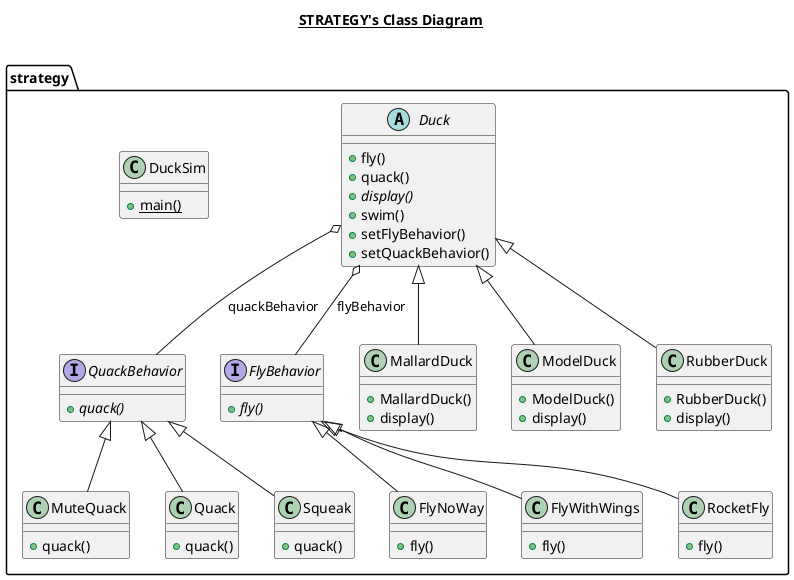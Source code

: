 @startuml

title __STRATEGY's Class Diagram__\n

  package strategy {
    abstract class Duck {
        + fly()
        + quack()
        {abstract} + display()
        + swim()
        + setFlyBehavior()
        + setQuackBehavior()
    }
  }
  

  package strategy {
    class DuckSim {
        {static} + main()
    }
  }
  

  package strategy {
    interface FlyBehavior {
        {abstract} + fly()
    }
  }
  

  package strategy {
    class FlyNoWay {
        + fly()
    }
  }
  

  package strategy {
    class FlyWithWings {
        + fly()
    }
  }
  

  package strategy {
    class MallardDuck {
        + MallardDuck()
        + display()
    }
  }
  

  package strategy {
    class ModelDuck {
        + ModelDuck()
        + display()
    }
  }
  

  package strategy {
    class MuteQuack {
        + quack()
    }
  }
  

  package strategy {
    class Quack {
        + quack()
    }
  }
  

  package strategy {
    interface QuackBehavior {
        {abstract} + quack()
    }
  }
  

  package strategy {
    class RocketFly {
        + fly()
    }
  }
  

  package strategy {
    class RubberDuck {
        + RubberDuck()
        + display()
    }
  }
  

  package strategy {
    class Squeak {
        + quack()
    }
  }
  

  Duck o-- FlyBehavior : flyBehavior
  Duck o-- QuackBehavior : quackBehavior
  FlyNoWay -up-|> FlyBehavior
  FlyWithWings -up-|> FlyBehavior
  MallardDuck -up-|> Duck
  ModelDuck -up-|> Duck
  MuteQuack -up-|> QuackBehavior
  Quack -up-|> QuackBehavior
  RocketFly -up-|> FlyBehavior
  RubberDuck -up-|> Duck
  Squeak -up-|> QuackBehavior

@enduml
